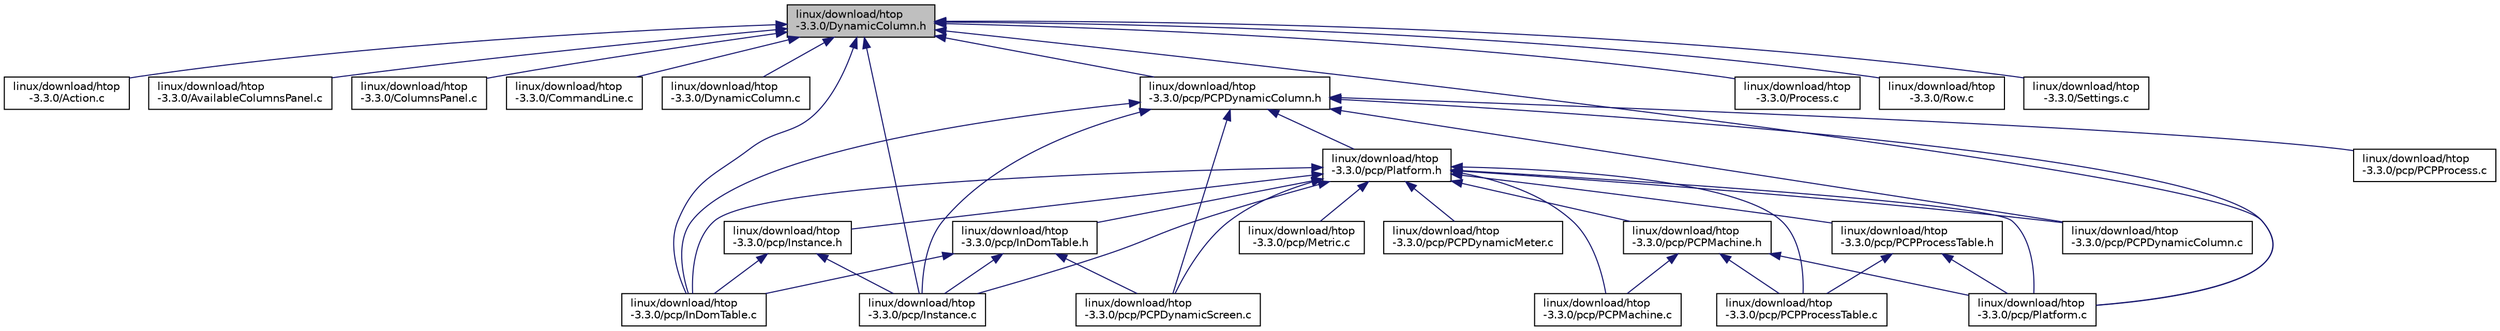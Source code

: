 digraph "linux/download/htop-3.3.0/DynamicColumn.h"
{
  edge [fontname="Helvetica",fontsize="10",labelfontname="Helvetica",labelfontsize="10"];
  node [fontname="Helvetica",fontsize="10",shape=record];
  Node29 [label="linux/download/htop\l-3.3.0/DynamicColumn.h",height=0.2,width=0.4,color="black", fillcolor="grey75", style="filled", fontcolor="black"];
  Node29 -> Node30 [dir="back",color="midnightblue",fontsize="10",style="solid",fontname="Helvetica"];
  Node30 [label="linux/download/htop\l-3.3.0/Action.c",height=0.2,width=0.4,color="black", fillcolor="white", style="filled",URL="$Action_8c.html"];
  Node29 -> Node31 [dir="back",color="midnightblue",fontsize="10",style="solid",fontname="Helvetica"];
  Node31 [label="linux/download/htop\l-3.3.0/AvailableColumnsPanel.c",height=0.2,width=0.4,color="black", fillcolor="white", style="filled",URL="$AvailableColumnsPanel_8c.html"];
  Node29 -> Node32 [dir="back",color="midnightblue",fontsize="10",style="solid",fontname="Helvetica"];
  Node32 [label="linux/download/htop\l-3.3.0/ColumnsPanel.c",height=0.2,width=0.4,color="black", fillcolor="white", style="filled",URL="$ColumnsPanel_8c.html"];
  Node29 -> Node33 [dir="back",color="midnightblue",fontsize="10",style="solid",fontname="Helvetica"];
  Node33 [label="linux/download/htop\l-3.3.0/CommandLine.c",height=0.2,width=0.4,color="black", fillcolor="white", style="filled",URL="$CommandLine_8c.html"];
  Node29 -> Node34 [dir="back",color="midnightblue",fontsize="10",style="solid",fontname="Helvetica"];
  Node34 [label="linux/download/htop\l-3.3.0/DynamicColumn.c",height=0.2,width=0.4,color="black", fillcolor="white", style="filled",URL="$DynamicColumn_8c.html"];
  Node29 -> Node35 [dir="back",color="midnightblue",fontsize="10",style="solid",fontname="Helvetica"];
  Node35 [label="linux/download/htop\l-3.3.0/pcp/InDomTable.c",height=0.2,width=0.4,color="black", fillcolor="white", style="filled",URL="$InDomTable_8c.html"];
  Node29 -> Node36 [dir="back",color="midnightblue",fontsize="10",style="solid",fontname="Helvetica"];
  Node36 [label="linux/download/htop\l-3.3.0/pcp/Instance.c",height=0.2,width=0.4,color="black", fillcolor="white", style="filled",URL="$Instance_8c.html"];
  Node29 -> Node37 [dir="back",color="midnightblue",fontsize="10",style="solid",fontname="Helvetica"];
  Node37 [label="linux/download/htop\l-3.3.0/pcp/PCPDynamicColumn.h",height=0.2,width=0.4,color="black", fillcolor="white", style="filled",URL="$PCPDynamicColumn_8h.html"];
  Node37 -> Node38 [dir="back",color="midnightblue",fontsize="10",style="solid",fontname="Helvetica"];
  Node38 [label="linux/download/htop\l-3.3.0/pcp/Platform.h",height=0.2,width=0.4,color="black", fillcolor="white", style="filled",URL="$pcp_2Platform_8h.html"];
  Node38 -> Node35 [dir="back",color="midnightblue",fontsize="10",style="solid",fontname="Helvetica"];
  Node38 -> Node39 [dir="back",color="midnightblue",fontsize="10",style="solid",fontname="Helvetica"];
  Node39 [label="linux/download/htop\l-3.3.0/pcp/InDomTable.h",height=0.2,width=0.4,color="black", fillcolor="white", style="filled",URL="$InDomTable_8h.html"];
  Node39 -> Node35 [dir="back",color="midnightblue",fontsize="10",style="solid",fontname="Helvetica"];
  Node39 -> Node36 [dir="back",color="midnightblue",fontsize="10",style="solid",fontname="Helvetica"];
  Node39 -> Node40 [dir="back",color="midnightblue",fontsize="10",style="solid",fontname="Helvetica"];
  Node40 [label="linux/download/htop\l-3.3.0/pcp/PCPDynamicScreen.c",height=0.2,width=0.4,color="black", fillcolor="white", style="filled",URL="$PCPDynamicScreen_8c.html"];
  Node38 -> Node36 [dir="back",color="midnightblue",fontsize="10",style="solid",fontname="Helvetica"];
  Node38 -> Node41 [dir="back",color="midnightblue",fontsize="10",style="solid",fontname="Helvetica"];
  Node41 [label="linux/download/htop\l-3.3.0/pcp/Instance.h",height=0.2,width=0.4,color="black", fillcolor="white", style="filled",URL="$Instance_8h.html"];
  Node41 -> Node35 [dir="back",color="midnightblue",fontsize="10",style="solid",fontname="Helvetica"];
  Node41 -> Node36 [dir="back",color="midnightblue",fontsize="10",style="solid",fontname="Helvetica"];
  Node38 -> Node42 [dir="back",color="midnightblue",fontsize="10",style="solid",fontname="Helvetica"];
  Node42 [label="linux/download/htop\l-3.3.0/pcp/Metric.c",height=0.2,width=0.4,color="black", fillcolor="white", style="filled",URL="$Metric_8c.html"];
  Node38 -> Node43 [dir="back",color="midnightblue",fontsize="10",style="solid",fontname="Helvetica"];
  Node43 [label="linux/download/htop\l-3.3.0/pcp/PCPDynamicColumn.c",height=0.2,width=0.4,color="black", fillcolor="white", style="filled",URL="$PCPDynamicColumn_8c.html"];
  Node38 -> Node44 [dir="back",color="midnightblue",fontsize="10",style="solid",fontname="Helvetica"];
  Node44 [label="linux/download/htop\l-3.3.0/pcp/PCPDynamicMeter.c",height=0.2,width=0.4,color="black", fillcolor="white", style="filled",URL="$PCPDynamicMeter_8c.html"];
  Node38 -> Node40 [dir="back",color="midnightblue",fontsize="10",style="solid",fontname="Helvetica"];
  Node38 -> Node45 [dir="back",color="midnightblue",fontsize="10",style="solid",fontname="Helvetica"];
  Node45 [label="linux/download/htop\l-3.3.0/pcp/PCPMachine.c",height=0.2,width=0.4,color="black", fillcolor="white", style="filled",URL="$PCPMachine_8c.html"];
  Node38 -> Node46 [dir="back",color="midnightblue",fontsize="10",style="solid",fontname="Helvetica"];
  Node46 [label="linux/download/htop\l-3.3.0/pcp/PCPMachine.h",height=0.2,width=0.4,color="black", fillcolor="white", style="filled",URL="$PCPMachine_8h.html"];
  Node46 -> Node45 [dir="back",color="midnightblue",fontsize="10",style="solid",fontname="Helvetica"];
  Node46 -> Node47 [dir="back",color="midnightblue",fontsize="10",style="solid",fontname="Helvetica"];
  Node47 [label="linux/download/htop\l-3.3.0/pcp/PCPProcessTable.c",height=0.2,width=0.4,color="black", fillcolor="white", style="filled",URL="$PCPProcessTable_8c.html"];
  Node46 -> Node48 [dir="back",color="midnightblue",fontsize="10",style="solid",fontname="Helvetica"];
  Node48 [label="linux/download/htop\l-3.3.0/pcp/Platform.c",height=0.2,width=0.4,color="black", fillcolor="white", style="filled",URL="$pcp_2Platform_8c.html"];
  Node38 -> Node47 [dir="back",color="midnightblue",fontsize="10",style="solid",fontname="Helvetica"];
  Node38 -> Node49 [dir="back",color="midnightblue",fontsize="10",style="solid",fontname="Helvetica"];
  Node49 [label="linux/download/htop\l-3.3.0/pcp/PCPProcessTable.h",height=0.2,width=0.4,color="black", fillcolor="white", style="filled",URL="$PCPProcessTable_8h.html"];
  Node49 -> Node47 [dir="back",color="midnightblue",fontsize="10",style="solid",fontname="Helvetica"];
  Node49 -> Node48 [dir="back",color="midnightblue",fontsize="10",style="solid",fontname="Helvetica"];
  Node38 -> Node48 [dir="back",color="midnightblue",fontsize="10",style="solid",fontname="Helvetica"];
  Node37 -> Node35 [dir="back",color="midnightblue",fontsize="10",style="solid",fontname="Helvetica"];
  Node37 -> Node36 [dir="back",color="midnightblue",fontsize="10",style="solid",fontname="Helvetica"];
  Node37 -> Node43 [dir="back",color="midnightblue",fontsize="10",style="solid",fontname="Helvetica"];
  Node37 -> Node40 [dir="back",color="midnightblue",fontsize="10",style="solid",fontname="Helvetica"];
  Node37 -> Node50 [dir="back",color="midnightblue",fontsize="10",style="solid",fontname="Helvetica"];
  Node50 [label="linux/download/htop\l-3.3.0/pcp/PCPProcess.c",height=0.2,width=0.4,color="black", fillcolor="white", style="filled",URL="$PCPProcess_8c.html"];
  Node37 -> Node48 [dir="back",color="midnightblue",fontsize="10",style="solid",fontname="Helvetica"];
  Node29 -> Node48 [dir="back",color="midnightblue",fontsize="10",style="solid",fontname="Helvetica"];
  Node29 -> Node51 [dir="back",color="midnightblue",fontsize="10",style="solid",fontname="Helvetica"];
  Node51 [label="linux/download/htop\l-3.3.0/Process.c",height=0.2,width=0.4,color="black", fillcolor="white", style="filled",URL="$Process_8c.html"];
  Node29 -> Node52 [dir="back",color="midnightblue",fontsize="10",style="solid",fontname="Helvetica"];
  Node52 [label="linux/download/htop\l-3.3.0/Row.c",height=0.2,width=0.4,color="black", fillcolor="white", style="filled",URL="$Row_8c.html"];
  Node29 -> Node53 [dir="back",color="midnightblue",fontsize="10",style="solid",fontname="Helvetica"];
  Node53 [label="linux/download/htop\l-3.3.0/Settings.c",height=0.2,width=0.4,color="black", fillcolor="white", style="filled",URL="$Settings_8c.html"];
}
